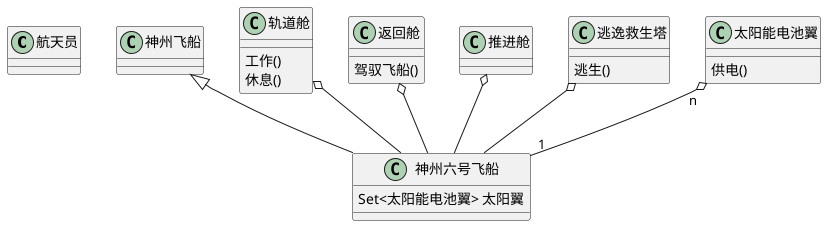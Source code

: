 @startuml
'https://plantuml.com/class-diagram

class 航天员{}
class 神州飞船{}

class 神州六号飞船 {
    Set<太阳能电池翼> 太阳翼
}

class 轨道舱{
    工作()
    休息()
}
class 返回舱{
    驾驭飞船()
}
class 推进舱{}
class 逃逸救生塔{
    逃生()
}
class 太阳能电池翼{
    供电()
}

神州飞船 <|-- 神州六号飞船
轨道舱 o-- 神州六号飞船
返回舱 o-- 神州六号飞船
推进舱 o-- 神州六号飞船
逃逸救生塔 o-- 神州六号飞船
太阳能电池翼 "n" o-- "1" 神州六号飞船

@enduml